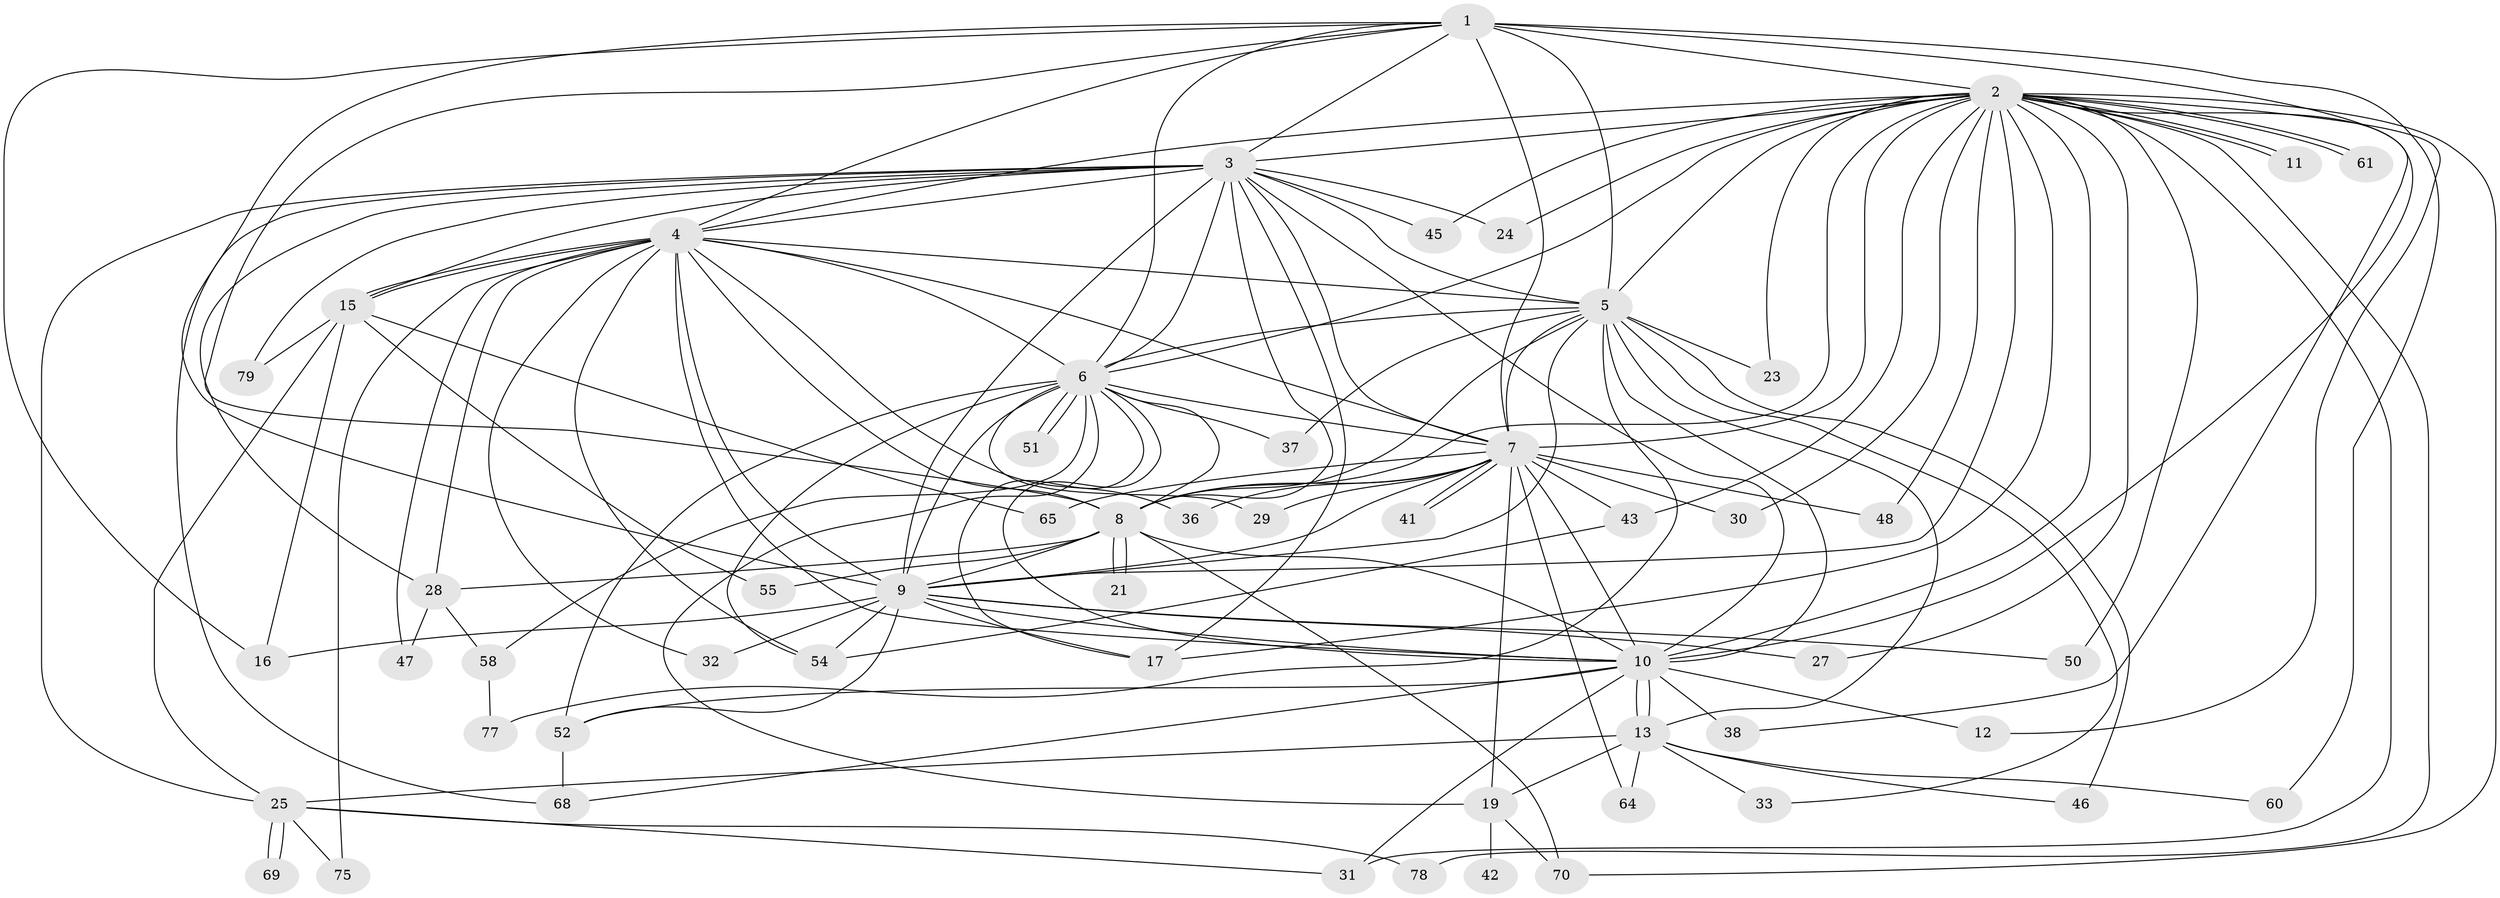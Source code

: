 // original degree distribution, {12: 0.012658227848101266, 28: 0.012658227848101266, 18: 0.02531645569620253, 19: 0.012658227848101266, 14: 0.012658227848101266, 20: 0.012658227848101266, 22: 0.012658227848101266, 17: 0.02531645569620253, 2: 0.620253164556962, 9: 0.012658227848101266, 5: 0.02531645569620253, 8: 0.02531645569620253, 3: 0.1518987341772152, 4: 0.0379746835443038}
// Generated by graph-tools (version 1.1) at 2025/41/03/06/25 10:41:40]
// undirected, 55 vertices, 148 edges
graph export_dot {
graph [start="1"]
  node [color=gray90,style=filled];
  1 [super="+56"];
  2 [super="+18"];
  3 [super="+59"];
  4 [super="+44"];
  5 [super="+14"];
  6 [super="+72"];
  7 [super="+74"];
  8 [super="+76"];
  9 [super="+49"];
  10 [super="+40"];
  11;
  12;
  13 [super="+34"];
  15 [super="+20"];
  16 [super="+66"];
  17 [super="+26"];
  19 [super="+22"];
  21;
  23 [super="+67"];
  24;
  25 [super="+57"];
  27;
  28 [super="+35"];
  29 [super="+39"];
  30;
  31 [super="+53"];
  32;
  33;
  36;
  37;
  38;
  41;
  42;
  43;
  45;
  46;
  47;
  48;
  50;
  51;
  52 [super="+62"];
  54 [super="+63"];
  55;
  58;
  60;
  61;
  64;
  65;
  68 [super="+73"];
  69;
  70 [super="+71"];
  75;
  77;
  78;
  79;
  1 -- 2;
  1 -- 3;
  1 -- 4;
  1 -- 5;
  1 -- 6;
  1 -- 7 [weight=2];
  1 -- 8;
  1 -- 9;
  1 -- 10;
  1 -- 16;
  1 -- 60;
  2 -- 3;
  2 -- 4;
  2 -- 5 [weight=2];
  2 -- 6;
  2 -- 7;
  2 -- 8;
  2 -- 9;
  2 -- 10;
  2 -- 11;
  2 -- 11;
  2 -- 12;
  2 -- 23;
  2 -- 24;
  2 -- 27;
  2 -- 30;
  2 -- 31;
  2 -- 38;
  2 -- 43;
  2 -- 45;
  2 -- 48;
  2 -- 50;
  2 -- 61;
  2 -- 61;
  2 -- 78;
  2 -- 70;
  2 -- 17;
  3 -- 4;
  3 -- 5;
  3 -- 6;
  3 -- 7;
  3 -- 8 [weight=2];
  3 -- 9;
  3 -- 10;
  3 -- 24;
  3 -- 25;
  3 -- 28;
  3 -- 45;
  3 -- 79;
  3 -- 15;
  3 -- 17;
  3 -- 68;
  4 -- 5;
  4 -- 6;
  4 -- 7 [weight=2];
  4 -- 8;
  4 -- 9;
  4 -- 10 [weight=2];
  4 -- 15;
  4 -- 15;
  4 -- 28;
  4 -- 32;
  4 -- 36;
  4 -- 47;
  4 -- 54;
  4 -- 75;
  5 -- 6;
  5 -- 7;
  5 -- 8;
  5 -- 9;
  5 -- 10;
  5 -- 23 [weight=2];
  5 -- 37;
  5 -- 46;
  5 -- 33;
  5 -- 77;
  5 -- 13;
  6 -- 7;
  6 -- 8 [weight=2];
  6 -- 9;
  6 -- 10;
  6 -- 17;
  6 -- 29 [weight=2];
  6 -- 37;
  6 -- 51;
  6 -- 51;
  6 -- 52;
  6 -- 58;
  6 -- 19;
  6 -- 54;
  7 -- 8;
  7 -- 9 [weight=2];
  7 -- 10;
  7 -- 19;
  7 -- 29;
  7 -- 30;
  7 -- 36;
  7 -- 41;
  7 -- 41;
  7 -- 43;
  7 -- 48;
  7 -- 64;
  7 -- 65;
  8 -- 9 [weight=2];
  8 -- 10;
  8 -- 21;
  8 -- 21;
  8 -- 55;
  8 -- 70;
  8 -- 28;
  9 -- 10;
  9 -- 17;
  9 -- 27;
  9 -- 32;
  9 -- 50;
  9 -- 52;
  9 -- 54;
  9 -- 16;
  10 -- 12;
  10 -- 13;
  10 -- 13;
  10 -- 38;
  10 -- 68;
  10 -- 31;
  10 -- 52;
  13 -- 19;
  13 -- 33;
  13 -- 46;
  13 -- 60;
  13 -- 64;
  13 -- 25;
  15 -- 16;
  15 -- 25;
  15 -- 55;
  15 -- 65;
  15 -- 79;
  19 -- 42 [weight=2];
  19 -- 70;
  25 -- 31;
  25 -- 69;
  25 -- 69;
  25 -- 75;
  25 -- 78;
  28 -- 58;
  28 -- 47;
  43 -- 54;
  52 -- 68;
  58 -- 77;
}
